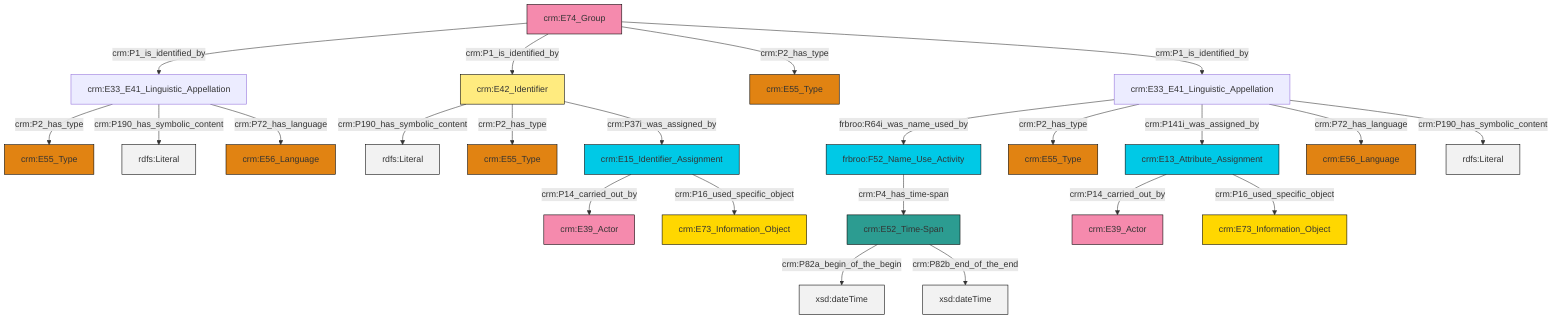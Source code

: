 graph TD
classDef Literal fill:#f2f2f2,stroke:#000000;
classDef CRM_Entity fill:#FFFFFF,stroke:#000000;
classDef Temporal_Entity fill:#00C9E6, stroke:#000000;
classDef Type fill:#E18312, stroke:#000000;
classDef Time-Span fill:#2C9C91, stroke:#000000;
classDef Appellation fill:#FFEB7F, stroke:#000000;
classDef Place fill:#008836, stroke:#000000;
classDef Persistent_Item fill:#B266B2, stroke:#000000;
classDef Conceptual_Object fill:#FFD700, stroke:#000000;
classDef Physical_Thing fill:#D2B48C, stroke:#000000;
classDef Actor fill:#f58aad, stroke:#000000;
classDef PC_Classes fill:#4ce600, stroke:#000000;
classDef Multi fill:#cccccc,stroke:#000000;

6["crm:E33_E41_Linguistic_Appellation"]:::Default -->|frbroo:R64i_was_name_used_by| 7["frbroo:F52_Name_Use_Activity"]:::Temporal_Entity
8["crm:E33_E41_Linguistic_Appellation"]:::Default -->|crm:P2_has_type| 9["crm:E55_Type"]:::Type
6["crm:E33_E41_Linguistic_Appellation"]:::Default -->|crm:P2_has_type| 12["crm:E55_Type"]:::Type
2["crm:E13_Attribute_Assignment"]:::Temporal_Entity -->|crm:P14_carried_out_by| 0["crm:E39_Actor"]:::Actor
16["crm:E74_Group"]:::Actor -->|crm:P1_is_identified_by| 8["crm:E33_E41_Linguistic_Appellation"]:::Default
17["crm:E52_Time-Span"]:::Time-Span -->|crm:P82a_begin_of_the_begin| 18[xsd:dateTime]:::Literal
16["crm:E74_Group"]:::Actor -->|crm:P1_is_identified_by| 19["crm:E42_Identifier"]:::Appellation
6["crm:E33_E41_Linguistic_Appellation"]:::Default -->|crm:P141i_was_assigned_by| 2["crm:E13_Attribute_Assignment"]:::Temporal_Entity
19["crm:E42_Identifier"]:::Appellation -->|crm:P190_has_symbolic_content| 20[rdfs:Literal]:::Literal
16["crm:E74_Group"]:::Actor -->|crm:P2_has_type| 21["crm:E55_Type"]:::Type
8["crm:E33_E41_Linguistic_Appellation"]:::Default -->|crm:P190_has_symbolic_content| 22[rdfs:Literal]:::Literal
2["crm:E13_Attribute_Assignment"]:::Temporal_Entity -->|crm:P16_used_specific_object| 23["crm:E73_Information_Object"]:::Conceptual_Object
6["crm:E33_E41_Linguistic_Appellation"]:::Default -->|crm:P72_has_language| 4["crm:E56_Language"]:::Type
25["crm:E15_Identifier_Assignment"]:::Temporal_Entity -->|crm:P14_carried_out_by| 26["crm:E39_Actor"]:::Actor
7["frbroo:F52_Name_Use_Activity"]:::Temporal_Entity -->|crm:P4_has_time-span| 17["crm:E52_Time-Span"]:::Time-Span
25["crm:E15_Identifier_Assignment"]:::Temporal_Entity -->|crm:P16_used_specific_object| 28["crm:E73_Information_Object"]:::Conceptual_Object
6["crm:E33_E41_Linguistic_Appellation"]:::Default -->|crm:P190_has_symbolic_content| 30[rdfs:Literal]:::Literal
19["crm:E42_Identifier"]:::Appellation -->|crm:P2_has_type| 14["crm:E55_Type"]:::Type
19["crm:E42_Identifier"]:::Appellation -->|crm:P37i_was_assigned_by| 25["crm:E15_Identifier_Assignment"]:::Temporal_Entity
8["crm:E33_E41_Linguistic_Appellation"]:::Default -->|crm:P72_has_language| 34["crm:E56_Language"]:::Type
16["crm:E74_Group"]:::Actor -->|crm:P1_is_identified_by| 6["crm:E33_E41_Linguistic_Appellation"]:::Default
17["crm:E52_Time-Span"]:::Time-Span -->|crm:P82b_end_of_the_end| 40[xsd:dateTime]:::Literal